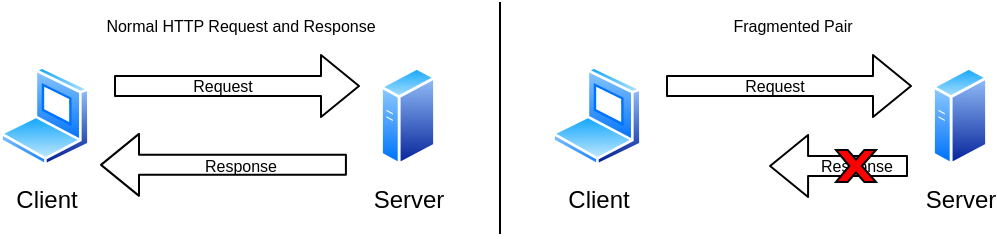 <mxfile>
    <diagram id="LEE7aC21JrIphUpJIUt-" name="Page-1">
        <mxGraphModel dx="966" dy="533" grid="0" gridSize="10" guides="1" tooltips="1" connect="1" arrows="1" fold="1" page="1" pageScale="1" pageWidth="850" pageHeight="1100" background="#ffffff" math="0" shadow="0">
            <root>
                <mxCell id="0"/>
                <mxCell id="1" parent="0"/>
                <mxCell id="2" value="Client" style="aspect=fixed;perimeter=ellipsePerimeter;html=1;align=center;shadow=0;dashed=0;spacingTop=3;image;image=img/lib/active_directory/laptop_client.svg;labelBackgroundColor=none;fontColor=#000000;" vertex="1" parent="1">
                    <mxGeometry x="102" y="151" width="45" height="50" as="geometry"/>
                </mxCell>
                <mxCell id="4" value="Server" style="aspect=fixed;perimeter=ellipsePerimeter;html=1;align=center;shadow=0;dashed=0;spacingTop=3;image;image=img/lib/active_directory/generic_server.svg;labelBackgroundColor=none;fontColor=#000000;" vertex="1" parent="1">
                    <mxGeometry x="292" y="151" width="28.0" height="50" as="geometry"/>
                </mxCell>
                <mxCell id="6" value="" style="shape=flexArrow;endArrow=classic;html=1;strokeColor=#000000;endSize=6;startSize=6;strokeWidth=1;" edge="1" parent="1">
                    <mxGeometry width="50" height="50" relative="1" as="geometry">
                        <mxPoint x="159" y="161" as="sourcePoint"/>
                        <mxPoint x="282" y="161" as="targetPoint"/>
                    </mxGeometry>
                </mxCell>
                <mxCell id="7" value="Request" style="edgeLabel;html=1;align=center;verticalAlign=middle;resizable=0;points=[];fontSize=8;fontColor=#000000;labelBackgroundColor=none;labelBorderColor=none;" vertex="1" connectable="0" parent="6">
                    <mxGeometry x="0.42" y="-3" relative="1" as="geometry">
                        <mxPoint x="-34" y="-3" as="offset"/>
                    </mxGeometry>
                </mxCell>
                <mxCell id="9" value="" style="shape=flexArrow;endArrow=classic;html=1;strokeColor=#000000;exitX=1.101;exitY=0.214;exitDx=0;exitDy=0;exitPerimeter=0;endSize=6;startSize=6;strokeWidth=1;" edge="1" parent="1">
                    <mxGeometry width="50" height="50" relative="1" as="geometry">
                        <mxPoint x="275.46" y="200.43" as="sourcePoint"/>
                        <mxPoint x="152" y="200.43" as="targetPoint"/>
                    </mxGeometry>
                </mxCell>
                <mxCell id="10" value="Response" style="edgeLabel;html=1;align=center;verticalAlign=middle;resizable=0;points=[];fontSize=8;fontColor=#000000;labelBackgroundColor=none;labelBorderColor=none;" vertex="1" connectable="0" parent="9">
                    <mxGeometry x="0.42" y="-3" relative="1" as="geometry">
                        <mxPoint x="34" y="3" as="offset"/>
                    </mxGeometry>
                </mxCell>
                <mxCell id="12" value="Normal HTTP Request and Response" style="text;html=1;align=center;verticalAlign=middle;resizable=0;points=[];autosize=1;strokeColor=none;fillColor=none;fontSize=8;fontColor=#000000;" vertex="1" parent="1">
                    <mxGeometry x="142" y="121" width="160" height="20" as="geometry"/>
                </mxCell>
                <mxCell id="13" value="Client" style="aspect=fixed;perimeter=ellipsePerimeter;html=1;align=center;shadow=0;dashed=0;spacingTop=3;image;image=img/lib/active_directory/laptop_client.svg;labelBackgroundColor=none;fontColor=#000000;" vertex="1" parent="1">
                    <mxGeometry x="378" y="151" width="45" height="50" as="geometry"/>
                </mxCell>
                <mxCell id="14" value="Server" style="aspect=fixed;perimeter=ellipsePerimeter;html=1;align=center;shadow=0;dashed=0;spacingTop=3;image;image=img/lib/active_directory/generic_server.svg;labelBackgroundColor=none;fontColor=#000000;" vertex="1" parent="1">
                    <mxGeometry x="568" y="151" width="28.0" height="50" as="geometry"/>
                </mxCell>
                <mxCell id="15" value="" style="shape=flexArrow;endArrow=classic;html=1;strokeColor=#000000;endSize=6;startSize=6;strokeWidth=1;" edge="1" parent="1">
                    <mxGeometry width="50" height="50" relative="1" as="geometry">
                        <mxPoint x="435" y="161" as="sourcePoint"/>
                        <mxPoint x="558" y="161" as="targetPoint"/>
                    </mxGeometry>
                </mxCell>
                <mxCell id="16" value="Request" style="edgeLabel;html=1;align=center;verticalAlign=middle;resizable=0;points=[];fontSize=8;fontColor=#000000;labelBackgroundColor=none;labelBorderColor=none;" vertex="1" connectable="0" parent="15">
                    <mxGeometry x="0.42" y="-3" relative="1" as="geometry">
                        <mxPoint x="-34" y="-3" as="offset"/>
                    </mxGeometry>
                </mxCell>
                <mxCell id="19" value="Fragmented Pair" style="text;html=1;align=center;verticalAlign=middle;resizable=0;points=[];autosize=1;strokeColor=none;fillColor=none;fontSize=8;fontColor=#000000;" vertex="1" parent="1">
                    <mxGeometry x="459" y="120" width="78" height="22" as="geometry"/>
                </mxCell>
                <mxCell id="20" value="" style="shape=image;verticalLabelPosition=bottom;labelBackgroundColor=default;verticalAlign=top;aspect=fixed;imageAspect=0;image=https://as1.ftcdn.net/jpg/03/35/13/14/220_F_335131435_DrHIQjlOKlu3GCXtpFkIG1v0cGgM9vJC.jpg;" vertex="1" parent="1">
                    <mxGeometry x="442" y="188" width="37.62" height="26.85" as="geometry"/>
                </mxCell>
                <mxCell id="21" value="" style="shape=flexArrow;endArrow=classic;html=1;strokeColor=#000000;exitX=1.101;exitY=0.214;exitDx=0;exitDy=0;exitPerimeter=0;endSize=6;startSize=6;strokeWidth=1;" edge="1" parent="1">
                    <mxGeometry width="50" height="50" relative="1" as="geometry">
                        <mxPoint x="556.0" y="201.0" as="sourcePoint"/>
                        <mxPoint x="486.54" y="201" as="targetPoint"/>
                    </mxGeometry>
                </mxCell>
                <mxCell id="22" value="Response" style="edgeLabel;html=1;align=center;verticalAlign=middle;resizable=0;points=[];fontSize=8;fontColor=#000000;labelBackgroundColor=none;labelBorderColor=none;" vertex="1" connectable="0" parent="21">
                    <mxGeometry x="0.42" y="-3" relative="1" as="geometry">
                        <mxPoint x="23" y="3" as="offset"/>
                    </mxGeometry>
                </mxCell>
                <mxCell id="23" value="" style="endArrow=none;html=1;strokeColor=#000000;strokeWidth=1;fontSize=8;fontColor=#000000;startSize=6;endSize=6;" edge="1" parent="1">
                    <mxGeometry width="50" height="50" relative="1" as="geometry">
                        <mxPoint x="352" y="235" as="sourcePoint"/>
                        <mxPoint x="352" y="119" as="targetPoint"/>
                    </mxGeometry>
                </mxCell>
                <mxCell id="24" value="" style="verticalLabelPosition=bottom;verticalAlign=top;html=1;shape=mxgraph.basic.x;labelBackgroundColor=none;labelBorderColor=none;fontSize=8;fontColor=#000000;fillColor=#FF0000;" vertex="1" parent="1">
                    <mxGeometry x="520" y="193" width="20" height="16" as="geometry"/>
                </mxCell>
            </root>
        </mxGraphModel>
    </diagram>
</mxfile>